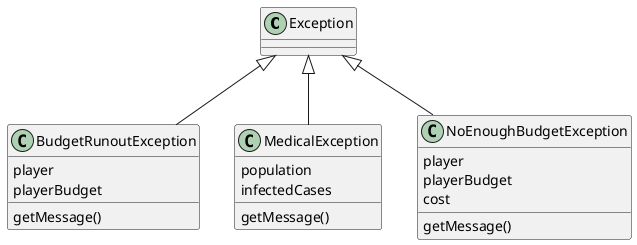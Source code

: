@startuml
'https://plantuml.com/class-diagram

class Exception
class BudgetRunoutException{
player
playerBudget
getMessage()
}
class MedicalException{
population
infectedCases
getMessage()
}
class NoEnoughBudgetException{
player
playerBudget
cost
getMessage()
}

Exception <|-- BudgetRunoutException
Exception <|-- NoEnoughBudgetException
Exception <|-- MedicalException

@enduml